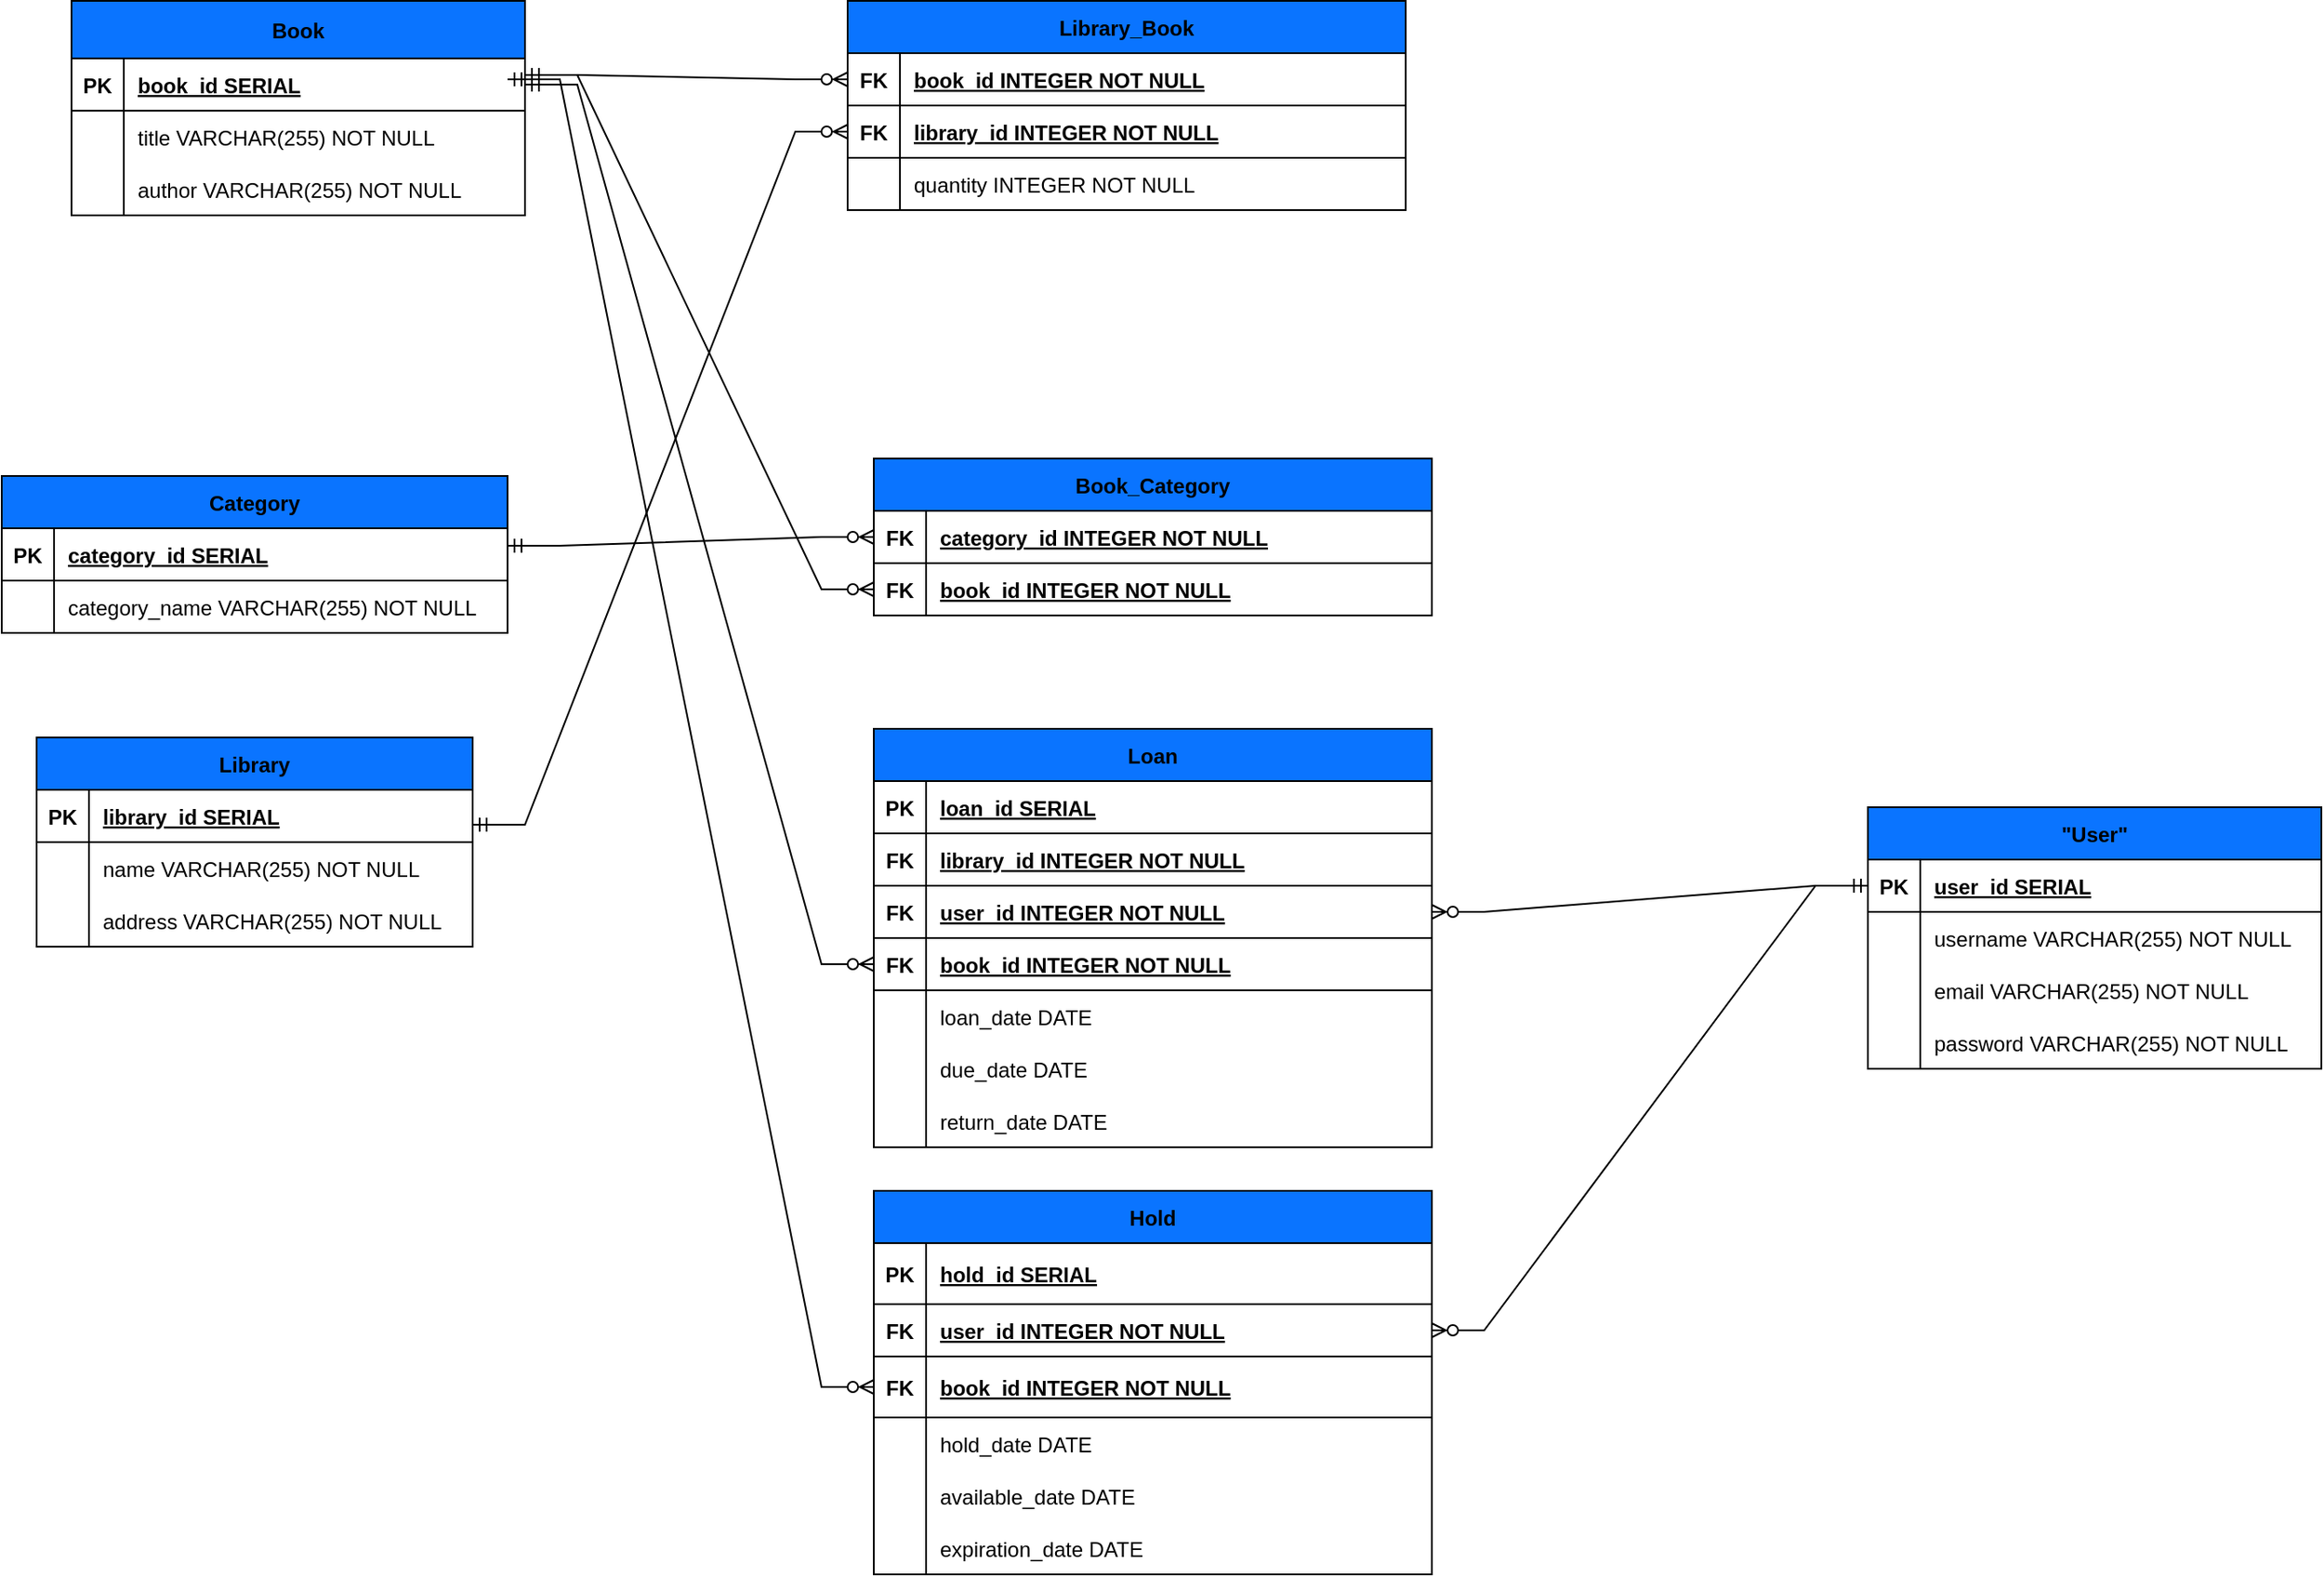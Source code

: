 <mxfile version="24.6.4" type="google">
  <diagram id="R2lEEEUBdFMjLlhIrx00" name="Page-1">
    <mxGraphModel grid="1" page="1" gridSize="10" guides="1" tooltips="1" connect="1" arrows="1" fold="1" pageScale="1" pageWidth="1100" pageHeight="1700" math="0" shadow="0" extFonts="Permanent Marker^https://fonts.googleapis.com/css?family=Permanent+Marker">
      <root>
        <mxCell id="0" />
        <mxCell id="1" parent="0" />
        <mxCell id="FMgKqEiq_Yg6ci6Yr5Hg-1" value="Library" style="shape=table;startSize=30;container=1;collapsible=1;childLayout=tableLayout;fixedRows=1;rowLines=0;fontStyle=1;align=center;resizeLast=1;fillColor=#0A74FF;" vertex="1" parent="1">
          <mxGeometry x="-1160" y="520" width="250" height="120" as="geometry" />
        </mxCell>
        <mxCell id="FMgKqEiq_Yg6ci6Yr5Hg-2" value="" style="shape=tableRow;horizontal=0;startSize=0;swimlaneHead=0;swimlaneBody=0;fillColor=none;collapsible=0;dropTarget=0;points=[[0,0.5],[1,0.5]];portConstraint=eastwest;strokeColor=inherit;top=0;left=0;right=0;bottom=1;" vertex="1" parent="FMgKqEiq_Yg6ci6Yr5Hg-1">
          <mxGeometry y="30" width="250" height="30" as="geometry" />
        </mxCell>
        <mxCell id="FMgKqEiq_Yg6ci6Yr5Hg-3" value="PK" style="shape=partialRectangle;overflow=hidden;connectable=0;fillColor=none;strokeColor=inherit;top=0;left=0;bottom=0;right=0;fontStyle=1;" vertex="1" parent="FMgKqEiq_Yg6ci6Yr5Hg-2">
          <mxGeometry width="30" height="30" as="geometry">
            <mxRectangle width="30" height="30" as="alternateBounds" />
          </mxGeometry>
        </mxCell>
        <mxCell id="FMgKqEiq_Yg6ci6Yr5Hg-4" value="library_id SERIAL " style="shape=partialRectangle;overflow=hidden;connectable=0;fillColor=none;align=left;strokeColor=inherit;top=0;left=0;bottom=0;right=0;spacingLeft=6;fontStyle=5;" vertex="1" parent="FMgKqEiq_Yg6ci6Yr5Hg-2">
          <mxGeometry x="30" width="220" height="30" as="geometry">
            <mxRectangle width="220" height="30" as="alternateBounds" />
          </mxGeometry>
        </mxCell>
        <mxCell id="FMgKqEiq_Yg6ci6Yr5Hg-5" value="" style="shape=tableRow;horizontal=0;startSize=0;swimlaneHead=0;swimlaneBody=0;fillColor=none;collapsible=0;dropTarget=0;points=[[0,0.5],[1,0.5]];portConstraint=eastwest;strokeColor=inherit;top=0;left=0;right=0;bottom=0;" vertex="1" parent="FMgKqEiq_Yg6ci6Yr5Hg-1">
          <mxGeometry y="60" width="250" height="30" as="geometry" />
        </mxCell>
        <mxCell id="FMgKqEiq_Yg6ci6Yr5Hg-6" value="" style="shape=partialRectangle;overflow=hidden;connectable=0;fillColor=none;strokeColor=inherit;top=0;left=0;bottom=0;right=0;" vertex="1" parent="FMgKqEiq_Yg6ci6Yr5Hg-5">
          <mxGeometry width="30" height="30" as="geometry">
            <mxRectangle width="30" height="30" as="alternateBounds" />
          </mxGeometry>
        </mxCell>
        <mxCell id="FMgKqEiq_Yg6ci6Yr5Hg-7" value="name VARCHAR(255) NOT NULL" style="shape=partialRectangle;overflow=hidden;connectable=0;fillColor=none;align=left;strokeColor=inherit;top=0;left=0;bottom=0;right=0;spacingLeft=6;" vertex="1" parent="FMgKqEiq_Yg6ci6Yr5Hg-5">
          <mxGeometry x="30" width="220" height="30" as="geometry">
            <mxRectangle width="220" height="30" as="alternateBounds" />
          </mxGeometry>
        </mxCell>
        <mxCell id="FMgKqEiq_Yg6ci6Yr5Hg-8" value="" style="shape=tableRow;horizontal=0;startSize=0;swimlaneHead=0;swimlaneBody=0;fillColor=none;collapsible=0;dropTarget=0;points=[[0,0.5],[1,0.5]];portConstraint=eastwest;strokeColor=inherit;top=0;left=0;right=0;bottom=0;" vertex="1" parent="FMgKqEiq_Yg6ci6Yr5Hg-1">
          <mxGeometry y="90" width="250" height="30" as="geometry" />
        </mxCell>
        <mxCell id="FMgKqEiq_Yg6ci6Yr5Hg-9" value="" style="shape=partialRectangle;overflow=hidden;connectable=0;fillColor=none;strokeColor=inherit;top=0;left=0;bottom=0;right=0;" vertex="1" parent="FMgKqEiq_Yg6ci6Yr5Hg-8">
          <mxGeometry width="30" height="30" as="geometry">
            <mxRectangle width="30" height="30" as="alternateBounds" />
          </mxGeometry>
        </mxCell>
        <mxCell id="FMgKqEiq_Yg6ci6Yr5Hg-10" value="address VARCHAR(255) NOT NULL" style="shape=partialRectangle;overflow=hidden;connectable=0;fillColor=none;align=left;strokeColor=inherit;top=0;left=0;bottom=0;right=0;spacingLeft=6;" vertex="1" parent="FMgKqEiq_Yg6ci6Yr5Hg-8">
          <mxGeometry x="30" width="220" height="30" as="geometry">
            <mxRectangle width="220" height="30" as="alternateBounds" />
          </mxGeometry>
        </mxCell>
        <mxCell id="FMgKqEiq_Yg6ci6Yr5Hg-11" value="Book" style="shape=table;startSize=33;container=1;collapsible=1;childLayout=tableLayout;fixedRows=1;rowLines=0;fontStyle=1;align=center;resizeLast=1;fillColor=#0A74FF;" vertex="1" parent="1">
          <mxGeometry x="-1140" y="97.5" width="260" height="123" as="geometry" />
        </mxCell>
        <mxCell id="FMgKqEiq_Yg6ci6Yr5Hg-12" value="" style="shape=tableRow;horizontal=0;startSize=0;swimlaneHead=0;swimlaneBody=0;fillColor=none;collapsible=0;dropTarget=0;points=[[0,0.5],[1,0.5]];portConstraint=eastwest;strokeColor=inherit;top=0;left=0;right=0;bottom=1;" vertex="1" parent="FMgKqEiq_Yg6ci6Yr5Hg-11">
          <mxGeometry y="33" width="260" height="30" as="geometry" />
        </mxCell>
        <mxCell id="FMgKqEiq_Yg6ci6Yr5Hg-13" value="PK" style="shape=partialRectangle;overflow=hidden;connectable=0;fillColor=none;strokeColor=inherit;top=0;left=0;bottom=0;right=0;fontStyle=1;" vertex="1" parent="FMgKqEiq_Yg6ci6Yr5Hg-12">
          <mxGeometry width="30" height="30" as="geometry">
            <mxRectangle width="30" height="30" as="alternateBounds" />
          </mxGeometry>
        </mxCell>
        <mxCell id="FMgKqEiq_Yg6ci6Yr5Hg-14" value="book_id SERIAL " style="shape=partialRectangle;overflow=hidden;connectable=0;fillColor=none;align=left;strokeColor=inherit;top=0;left=0;bottom=0;right=0;spacingLeft=6;fontStyle=5;" vertex="1" parent="FMgKqEiq_Yg6ci6Yr5Hg-12">
          <mxGeometry x="30" width="230" height="30" as="geometry">
            <mxRectangle width="230" height="30" as="alternateBounds" />
          </mxGeometry>
        </mxCell>
        <mxCell id="FMgKqEiq_Yg6ci6Yr5Hg-15" value="" style="shape=tableRow;horizontal=0;startSize=0;swimlaneHead=0;swimlaneBody=0;fillColor=none;collapsible=0;dropTarget=0;points=[[0,0.5],[1,0.5]];portConstraint=eastwest;strokeColor=inherit;top=0;left=0;right=0;bottom=0;" vertex="1" parent="FMgKqEiq_Yg6ci6Yr5Hg-11">
          <mxGeometry y="63" width="260" height="30" as="geometry" />
        </mxCell>
        <mxCell id="FMgKqEiq_Yg6ci6Yr5Hg-16" value="" style="shape=partialRectangle;overflow=hidden;connectable=0;fillColor=none;strokeColor=inherit;top=0;left=0;bottom=0;right=0;" vertex="1" parent="FMgKqEiq_Yg6ci6Yr5Hg-15">
          <mxGeometry width="30" height="30" as="geometry">
            <mxRectangle width="30" height="30" as="alternateBounds" />
          </mxGeometry>
        </mxCell>
        <mxCell id="FMgKqEiq_Yg6ci6Yr5Hg-17" value="title VARCHAR(255) NOT NULL" style="shape=partialRectangle;overflow=hidden;connectable=0;fillColor=none;align=left;strokeColor=inherit;top=0;left=0;bottom=0;right=0;spacingLeft=6;" vertex="1" parent="FMgKqEiq_Yg6ci6Yr5Hg-15">
          <mxGeometry x="30" width="230" height="30" as="geometry">
            <mxRectangle width="230" height="30" as="alternateBounds" />
          </mxGeometry>
        </mxCell>
        <mxCell id="FMgKqEiq_Yg6ci6Yr5Hg-18" value="" style="shape=tableRow;horizontal=0;startSize=0;swimlaneHead=0;swimlaneBody=0;fillColor=none;collapsible=0;dropTarget=0;points=[[0,0.5],[1,0.5]];portConstraint=eastwest;strokeColor=inherit;top=0;left=0;right=0;bottom=0;" vertex="1" parent="FMgKqEiq_Yg6ci6Yr5Hg-11">
          <mxGeometry y="93" width="260" height="30" as="geometry" />
        </mxCell>
        <mxCell id="FMgKqEiq_Yg6ci6Yr5Hg-19" value="" style="shape=partialRectangle;overflow=hidden;connectable=0;fillColor=none;strokeColor=inherit;top=0;left=0;bottom=0;right=0;" vertex="1" parent="FMgKqEiq_Yg6ci6Yr5Hg-18">
          <mxGeometry width="30" height="30" as="geometry">
            <mxRectangle width="30" height="30" as="alternateBounds" />
          </mxGeometry>
        </mxCell>
        <mxCell id="FMgKqEiq_Yg6ci6Yr5Hg-20" value="author VARCHAR(255) NOT NULL" style="shape=partialRectangle;overflow=hidden;connectable=0;fillColor=none;align=left;strokeColor=inherit;top=0;left=0;bottom=0;right=0;spacingLeft=6;" vertex="1" parent="FMgKqEiq_Yg6ci6Yr5Hg-18">
          <mxGeometry x="30" width="230" height="30" as="geometry">
            <mxRectangle width="230" height="30" as="alternateBounds" />
          </mxGeometry>
        </mxCell>
        <mxCell id="FMgKqEiq_Yg6ci6Yr5Hg-24" value="Library_Book" style="shape=table;startSize=30;container=1;collapsible=1;childLayout=tableLayout;fixedRows=1;rowLines=0;fontStyle=1;align=center;resizeLast=1;fillColor=#0A74FF;" vertex="1" parent="1">
          <mxGeometry x="-695" y="97.5" width="320" height="120" as="geometry" />
        </mxCell>
        <mxCell id="FMgKqEiq_Yg6ci6Yr5Hg-25" value="" style="shape=tableRow;horizontal=0;startSize=0;swimlaneHead=0;swimlaneBody=0;fillColor=none;collapsible=0;dropTarget=0;points=[[0,0.5],[1,0.5]];portConstraint=eastwest;strokeColor=inherit;top=0;left=0;right=0;bottom=1;" vertex="1" parent="FMgKqEiq_Yg6ci6Yr5Hg-24">
          <mxGeometry y="30" width="320" height="30" as="geometry" />
        </mxCell>
        <mxCell id="FMgKqEiq_Yg6ci6Yr5Hg-26" value="FK" style="shape=partialRectangle;overflow=hidden;connectable=0;fillColor=none;strokeColor=inherit;top=0;left=0;bottom=0;right=0;fontStyle=1;" vertex="1" parent="FMgKqEiq_Yg6ci6Yr5Hg-25">
          <mxGeometry width="30" height="30" as="geometry">
            <mxRectangle width="30" height="30" as="alternateBounds" />
          </mxGeometry>
        </mxCell>
        <mxCell id="FMgKqEiq_Yg6ci6Yr5Hg-27" value="book_id INTEGER NOT NULL" style="shape=partialRectangle;overflow=hidden;connectable=0;fillColor=none;align=left;strokeColor=inherit;top=0;left=0;bottom=0;right=0;spacingLeft=6;fontStyle=5;" vertex="1" parent="FMgKqEiq_Yg6ci6Yr5Hg-25">
          <mxGeometry x="30" width="290" height="30" as="geometry">
            <mxRectangle width="290" height="30" as="alternateBounds" />
          </mxGeometry>
        </mxCell>
        <mxCell id="FMgKqEiq_Yg6ci6Yr5Hg-28" value="" style="shape=tableRow;horizontal=0;startSize=0;swimlaneHead=0;swimlaneBody=0;fillColor=none;collapsible=0;dropTarget=0;points=[[0,0.5],[1,0.5]];portConstraint=eastwest;strokeColor=inherit;top=0;left=0;right=0;bottom=1;" vertex="1" parent="FMgKqEiq_Yg6ci6Yr5Hg-24">
          <mxGeometry y="60" width="320" height="30" as="geometry" />
        </mxCell>
        <mxCell id="FMgKqEiq_Yg6ci6Yr5Hg-29" value="FK" style="shape=partialRectangle;overflow=hidden;connectable=0;fillColor=none;strokeColor=inherit;top=0;left=0;bottom=0;right=0;fontStyle=1;" vertex="1" parent="FMgKqEiq_Yg6ci6Yr5Hg-28">
          <mxGeometry width="30" height="30" as="geometry">
            <mxRectangle width="30" height="30" as="alternateBounds" />
          </mxGeometry>
        </mxCell>
        <mxCell id="FMgKqEiq_Yg6ci6Yr5Hg-30" value="library_id INTEGER NOT NULL" style="shape=partialRectangle;overflow=hidden;connectable=0;fillColor=none;align=left;strokeColor=inherit;top=0;left=0;bottom=0;right=0;spacingLeft=6;fontStyle=5;" vertex="1" parent="FMgKqEiq_Yg6ci6Yr5Hg-28">
          <mxGeometry x="30" width="290" height="30" as="geometry">
            <mxRectangle width="290" height="30" as="alternateBounds" />
          </mxGeometry>
        </mxCell>
        <mxCell id="FMgKqEiq_Yg6ci6Yr5Hg-31" value="" style="shape=tableRow;horizontal=0;startSize=0;swimlaneHead=0;swimlaneBody=0;fillColor=none;collapsible=0;dropTarget=0;points=[[0,0.5],[1,0.5]];portConstraint=eastwest;strokeColor=inherit;top=0;left=0;right=0;bottom=0;" vertex="1" parent="FMgKqEiq_Yg6ci6Yr5Hg-24">
          <mxGeometry y="90" width="320" height="30" as="geometry" />
        </mxCell>
        <mxCell id="FMgKqEiq_Yg6ci6Yr5Hg-32" value="" style="shape=partialRectangle;overflow=hidden;connectable=0;fillColor=none;strokeColor=inherit;top=0;left=0;bottom=0;right=0;" vertex="1" parent="FMgKqEiq_Yg6ci6Yr5Hg-31">
          <mxGeometry width="30" height="30" as="geometry">
            <mxRectangle width="30" height="30" as="alternateBounds" />
          </mxGeometry>
        </mxCell>
        <mxCell id="FMgKqEiq_Yg6ci6Yr5Hg-33" value="quantity INTEGER NOT NULL" style="shape=partialRectangle;overflow=hidden;connectable=0;fillColor=none;align=left;strokeColor=inherit;top=0;left=0;bottom=0;right=0;spacingLeft=6;" vertex="1" parent="FMgKqEiq_Yg6ci6Yr5Hg-31">
          <mxGeometry x="30" width="290" height="30" as="geometry">
            <mxRectangle width="290" height="30" as="alternateBounds" />
          </mxGeometry>
        </mxCell>
        <mxCell id="FMgKqEiq_Yg6ci6Yr5Hg-40" value="Category" style="shape=table;startSize=30;container=1;collapsible=1;childLayout=tableLayout;fixedRows=1;rowLines=0;fontStyle=1;align=center;resizeLast=1;fillColor=#0A74FF;" vertex="1" parent="1">
          <mxGeometry x="-1180" y="370" width="290" height="90" as="geometry" />
        </mxCell>
        <mxCell id="FMgKqEiq_Yg6ci6Yr5Hg-41" value="" style="shape=tableRow;horizontal=0;startSize=0;swimlaneHead=0;swimlaneBody=0;fillColor=none;collapsible=0;dropTarget=0;points=[[0,0.5],[1,0.5]];portConstraint=eastwest;strokeColor=inherit;top=0;left=0;right=0;bottom=1;" vertex="1" parent="FMgKqEiq_Yg6ci6Yr5Hg-40">
          <mxGeometry y="30" width="290" height="30" as="geometry" />
        </mxCell>
        <mxCell id="FMgKqEiq_Yg6ci6Yr5Hg-42" value="PK" style="shape=partialRectangle;overflow=hidden;connectable=0;fillColor=none;strokeColor=inherit;top=0;left=0;bottom=0;right=0;fontStyle=1;" vertex="1" parent="FMgKqEiq_Yg6ci6Yr5Hg-41">
          <mxGeometry width="30" height="30" as="geometry">
            <mxRectangle width="30" height="30" as="alternateBounds" />
          </mxGeometry>
        </mxCell>
        <mxCell id="FMgKqEiq_Yg6ci6Yr5Hg-43" value="category_id SERIAL " style="shape=partialRectangle;overflow=hidden;connectable=0;fillColor=none;align=left;strokeColor=inherit;top=0;left=0;bottom=0;right=0;spacingLeft=6;fontStyle=5;" vertex="1" parent="FMgKqEiq_Yg6ci6Yr5Hg-41">
          <mxGeometry x="30" width="260" height="30" as="geometry">
            <mxRectangle width="260" height="30" as="alternateBounds" />
          </mxGeometry>
        </mxCell>
        <mxCell id="FMgKqEiq_Yg6ci6Yr5Hg-44" value="" style="shape=tableRow;horizontal=0;startSize=0;swimlaneHead=0;swimlaneBody=0;fillColor=none;collapsible=0;dropTarget=0;points=[[0,0.5],[1,0.5]];portConstraint=eastwest;strokeColor=inherit;top=0;left=0;right=0;bottom=0;" vertex="1" parent="FMgKqEiq_Yg6ci6Yr5Hg-40">
          <mxGeometry y="60" width="290" height="30" as="geometry" />
        </mxCell>
        <mxCell id="FMgKqEiq_Yg6ci6Yr5Hg-45" value="" style="shape=partialRectangle;overflow=hidden;connectable=0;fillColor=none;strokeColor=inherit;top=0;left=0;bottom=0;right=0;" vertex="1" parent="FMgKqEiq_Yg6ci6Yr5Hg-44">
          <mxGeometry width="30" height="30" as="geometry">
            <mxRectangle width="30" height="30" as="alternateBounds" />
          </mxGeometry>
        </mxCell>
        <mxCell id="FMgKqEiq_Yg6ci6Yr5Hg-46" value="category_name VARCHAR(255) NOT NULL" style="shape=partialRectangle;overflow=hidden;connectable=0;fillColor=none;align=left;strokeColor=inherit;top=0;left=0;bottom=0;right=0;spacingLeft=6;" vertex="1" parent="FMgKqEiq_Yg6ci6Yr5Hg-44">
          <mxGeometry x="30" width="260" height="30" as="geometry">
            <mxRectangle width="260" height="30" as="alternateBounds" />
          </mxGeometry>
        </mxCell>
        <mxCell id="FMgKqEiq_Yg6ci6Yr5Hg-47" value="Book_Category" style="shape=table;startSize=30;container=1;collapsible=1;childLayout=tableLayout;fixedRows=1;rowLines=0;fontStyle=1;align=center;resizeLast=1;fillColor=#0A74FF;" vertex="1" parent="1">
          <mxGeometry x="-680" y="360" width="320" height="90" as="geometry" />
        </mxCell>
        <mxCell id="FMgKqEiq_Yg6ci6Yr5Hg-48" value="" style="shape=tableRow;horizontal=0;startSize=0;swimlaneHead=0;swimlaneBody=0;fillColor=none;collapsible=0;dropTarget=0;points=[[0,0.5],[1,0.5]];portConstraint=eastwest;strokeColor=inherit;top=0;left=0;right=0;bottom=1;" vertex="1" parent="FMgKqEiq_Yg6ci6Yr5Hg-47">
          <mxGeometry y="30" width="320" height="30" as="geometry" />
        </mxCell>
        <mxCell id="FMgKqEiq_Yg6ci6Yr5Hg-49" value="FK" style="shape=partialRectangle;overflow=hidden;connectable=0;fillColor=none;strokeColor=inherit;top=0;left=0;bottom=0;right=0;fontStyle=1;" vertex="1" parent="FMgKqEiq_Yg6ci6Yr5Hg-48">
          <mxGeometry width="30" height="30" as="geometry">
            <mxRectangle width="30" height="30" as="alternateBounds" />
          </mxGeometry>
        </mxCell>
        <mxCell id="FMgKqEiq_Yg6ci6Yr5Hg-50" value="category_id INTEGER NOT NULL" style="shape=partialRectangle;overflow=hidden;connectable=0;fillColor=none;align=left;strokeColor=inherit;top=0;left=0;bottom=0;right=0;spacingLeft=6;fontStyle=5;" vertex="1" parent="FMgKqEiq_Yg6ci6Yr5Hg-48">
          <mxGeometry x="30" width="290" height="30" as="geometry">
            <mxRectangle width="290" height="30" as="alternateBounds" />
          </mxGeometry>
        </mxCell>
        <mxCell id="FMgKqEiq_Yg6ci6Yr5Hg-51" value="" style="shape=tableRow;horizontal=0;startSize=0;swimlaneHead=0;swimlaneBody=0;fillColor=none;collapsible=0;dropTarget=0;points=[[0,0.5],[1,0.5]];portConstraint=eastwest;strokeColor=inherit;top=0;left=0;right=0;bottom=1;" vertex="1" parent="FMgKqEiq_Yg6ci6Yr5Hg-47">
          <mxGeometry y="60" width="320" height="30" as="geometry" />
        </mxCell>
        <mxCell id="FMgKqEiq_Yg6ci6Yr5Hg-52" value="FK" style="shape=partialRectangle;overflow=hidden;connectable=0;fillColor=none;strokeColor=inherit;top=0;left=0;bottom=0;right=0;fontStyle=1;" vertex="1" parent="FMgKqEiq_Yg6ci6Yr5Hg-51">
          <mxGeometry width="30" height="30" as="geometry">
            <mxRectangle width="30" height="30" as="alternateBounds" />
          </mxGeometry>
        </mxCell>
        <mxCell id="FMgKqEiq_Yg6ci6Yr5Hg-53" value="book_id INTEGER NOT NULL" style="shape=partialRectangle;overflow=hidden;connectable=0;fillColor=none;align=left;strokeColor=inherit;top=0;left=0;bottom=0;right=0;spacingLeft=6;fontStyle=5;" vertex="1" parent="FMgKqEiq_Yg6ci6Yr5Hg-51">
          <mxGeometry x="30" width="290" height="30" as="geometry">
            <mxRectangle width="290" height="30" as="alternateBounds" />
          </mxGeometry>
        </mxCell>
        <mxCell id="FMgKqEiq_Yg6ci6Yr5Hg-60" value="&quot;User&quot;" style="shape=table;startSize=30;container=1;collapsible=1;childLayout=tableLayout;fixedRows=1;rowLines=0;fontStyle=1;align=center;resizeLast=1;fillColor=#0A74FF;" vertex="1" parent="1">
          <mxGeometry x="-110" y="560" width="260" height="150" as="geometry" />
        </mxCell>
        <mxCell id="FMgKqEiq_Yg6ci6Yr5Hg-61" value="" style="shape=tableRow;horizontal=0;startSize=0;swimlaneHead=0;swimlaneBody=0;fillColor=none;collapsible=0;dropTarget=0;points=[[0,0.5],[1,0.5]];portConstraint=eastwest;strokeColor=inherit;top=0;left=0;right=0;bottom=1;" vertex="1" parent="FMgKqEiq_Yg6ci6Yr5Hg-60">
          <mxGeometry y="30" width="260" height="30" as="geometry" />
        </mxCell>
        <mxCell id="FMgKqEiq_Yg6ci6Yr5Hg-62" value="PK" style="shape=partialRectangle;overflow=hidden;connectable=0;fillColor=none;strokeColor=inherit;top=0;left=0;bottom=0;right=0;fontStyle=1;" vertex="1" parent="FMgKqEiq_Yg6ci6Yr5Hg-61">
          <mxGeometry width="30" height="30" as="geometry">
            <mxRectangle width="30" height="30" as="alternateBounds" />
          </mxGeometry>
        </mxCell>
        <mxCell id="FMgKqEiq_Yg6ci6Yr5Hg-63" value="user_id SERIAL " style="shape=partialRectangle;overflow=hidden;connectable=0;fillColor=none;align=left;strokeColor=inherit;top=0;left=0;bottom=0;right=0;spacingLeft=6;fontStyle=5;" vertex="1" parent="FMgKqEiq_Yg6ci6Yr5Hg-61">
          <mxGeometry x="30" width="230" height="30" as="geometry">
            <mxRectangle width="230" height="30" as="alternateBounds" />
          </mxGeometry>
        </mxCell>
        <mxCell id="FMgKqEiq_Yg6ci6Yr5Hg-64" value="" style="shape=tableRow;horizontal=0;startSize=0;swimlaneHead=0;swimlaneBody=0;fillColor=none;collapsible=0;dropTarget=0;points=[[0,0.5],[1,0.5]];portConstraint=eastwest;strokeColor=inherit;top=0;left=0;right=0;bottom=0;" vertex="1" parent="FMgKqEiq_Yg6ci6Yr5Hg-60">
          <mxGeometry y="60" width="260" height="30" as="geometry" />
        </mxCell>
        <mxCell id="FMgKqEiq_Yg6ci6Yr5Hg-65" value="" style="shape=partialRectangle;overflow=hidden;connectable=0;fillColor=none;strokeColor=inherit;top=0;left=0;bottom=0;right=0;" vertex="1" parent="FMgKqEiq_Yg6ci6Yr5Hg-64">
          <mxGeometry width="30" height="30" as="geometry">
            <mxRectangle width="30" height="30" as="alternateBounds" />
          </mxGeometry>
        </mxCell>
        <mxCell id="FMgKqEiq_Yg6ci6Yr5Hg-66" value="username VARCHAR(255) NOT NULL" style="shape=partialRectangle;overflow=hidden;connectable=0;fillColor=none;align=left;strokeColor=inherit;top=0;left=0;bottom=0;right=0;spacingLeft=6;" vertex="1" parent="FMgKqEiq_Yg6ci6Yr5Hg-64">
          <mxGeometry x="30" width="230" height="30" as="geometry">
            <mxRectangle width="230" height="30" as="alternateBounds" />
          </mxGeometry>
        </mxCell>
        <mxCell id="FMgKqEiq_Yg6ci6Yr5Hg-67" value="" style="shape=tableRow;horizontal=0;startSize=0;swimlaneHead=0;swimlaneBody=0;fillColor=none;collapsible=0;dropTarget=0;points=[[0,0.5],[1,0.5]];portConstraint=eastwest;strokeColor=inherit;top=0;left=0;right=0;bottom=0;" vertex="1" parent="FMgKqEiq_Yg6ci6Yr5Hg-60">
          <mxGeometry y="90" width="260" height="30" as="geometry" />
        </mxCell>
        <mxCell id="FMgKqEiq_Yg6ci6Yr5Hg-68" value="" style="shape=partialRectangle;overflow=hidden;connectable=0;fillColor=none;strokeColor=inherit;top=0;left=0;bottom=0;right=0;" vertex="1" parent="FMgKqEiq_Yg6ci6Yr5Hg-67">
          <mxGeometry width="30" height="30" as="geometry">
            <mxRectangle width="30" height="30" as="alternateBounds" />
          </mxGeometry>
        </mxCell>
        <mxCell id="FMgKqEiq_Yg6ci6Yr5Hg-69" value="email VARCHAR(255) NOT NULL" style="shape=partialRectangle;overflow=hidden;connectable=0;fillColor=none;align=left;strokeColor=inherit;top=0;left=0;bottom=0;right=0;spacingLeft=6;" vertex="1" parent="FMgKqEiq_Yg6ci6Yr5Hg-67">
          <mxGeometry x="30" width="230" height="30" as="geometry">
            <mxRectangle width="230" height="30" as="alternateBounds" />
          </mxGeometry>
        </mxCell>
        <mxCell id="FMgKqEiq_Yg6ci6Yr5Hg-70" value="" style="shape=tableRow;horizontal=0;startSize=0;swimlaneHead=0;swimlaneBody=0;fillColor=none;collapsible=0;dropTarget=0;points=[[0,0.5],[1,0.5]];portConstraint=eastwest;strokeColor=inherit;top=0;left=0;right=0;bottom=0;" vertex="1" parent="FMgKqEiq_Yg6ci6Yr5Hg-60">
          <mxGeometry y="120" width="260" height="30" as="geometry" />
        </mxCell>
        <mxCell id="FMgKqEiq_Yg6ci6Yr5Hg-71" value="" style="shape=partialRectangle;overflow=hidden;connectable=0;fillColor=none;strokeColor=inherit;top=0;left=0;bottom=0;right=0;" vertex="1" parent="FMgKqEiq_Yg6ci6Yr5Hg-70">
          <mxGeometry width="30" height="30" as="geometry">
            <mxRectangle width="30" height="30" as="alternateBounds" />
          </mxGeometry>
        </mxCell>
        <mxCell id="FMgKqEiq_Yg6ci6Yr5Hg-72" value="password VARCHAR(255) NOT NULL" style="shape=partialRectangle;overflow=hidden;connectable=0;fillColor=none;align=left;strokeColor=inherit;top=0;left=0;bottom=0;right=0;spacingLeft=6;" vertex="1" parent="FMgKqEiq_Yg6ci6Yr5Hg-70">
          <mxGeometry x="30" width="230" height="30" as="geometry">
            <mxRectangle width="230" height="30" as="alternateBounds" />
          </mxGeometry>
        </mxCell>
        <mxCell id="FMgKqEiq_Yg6ci6Yr5Hg-73" value="Loan" style="shape=table;startSize=30;container=1;collapsible=1;childLayout=tableLayout;fixedRows=1;rowLines=0;fontStyle=1;align=center;resizeLast=1;fillColor=#0A74FF;" vertex="1" parent="1">
          <mxGeometry x="-680" y="515" width="320" height="240" as="geometry" />
        </mxCell>
        <mxCell id="FMgKqEiq_Yg6ci6Yr5Hg-80" value="" style="shape=tableRow;horizontal=0;startSize=0;swimlaneHead=0;swimlaneBody=0;fillColor=none;collapsible=0;dropTarget=0;points=[[0,0.5],[1,0.5]];portConstraint=eastwest;strokeColor=inherit;top=0;left=0;right=0;bottom=1;" vertex="1" parent="FMgKqEiq_Yg6ci6Yr5Hg-73">
          <mxGeometry y="30" width="320" height="30" as="geometry" />
        </mxCell>
        <mxCell id="FMgKqEiq_Yg6ci6Yr5Hg-81" value="PK" style="shape=partialRectangle;overflow=hidden;connectable=0;fillColor=none;strokeColor=inherit;top=0;left=0;bottom=0;right=0;fontStyle=1;" vertex="1" parent="FMgKqEiq_Yg6ci6Yr5Hg-80">
          <mxGeometry width="30" height="30" as="geometry">
            <mxRectangle width="30" height="30" as="alternateBounds" />
          </mxGeometry>
        </mxCell>
        <mxCell id="FMgKqEiq_Yg6ci6Yr5Hg-82" value="loan_id SERIAL " style="shape=partialRectangle;overflow=hidden;connectable=0;fillColor=none;align=left;strokeColor=inherit;top=0;left=0;bottom=0;right=0;spacingLeft=6;fontStyle=5;" vertex="1" parent="FMgKqEiq_Yg6ci6Yr5Hg-80">
          <mxGeometry x="30" width="290" height="30" as="geometry">
            <mxRectangle width="290" height="30" as="alternateBounds" />
          </mxGeometry>
        </mxCell>
        <mxCell id="6n9n1nU_xVRGpKbVEW6U-1" value="" style="shape=tableRow;horizontal=0;startSize=0;swimlaneHead=0;swimlaneBody=0;fillColor=none;collapsible=0;dropTarget=0;points=[[0,0.5],[1,0.5]];portConstraint=eastwest;strokeColor=inherit;top=0;left=0;right=0;bottom=1;" vertex="1" parent="FMgKqEiq_Yg6ci6Yr5Hg-73">
          <mxGeometry y="60" width="320" height="30" as="geometry" />
        </mxCell>
        <mxCell id="6n9n1nU_xVRGpKbVEW6U-2" value="FK" style="shape=partialRectangle;overflow=hidden;connectable=0;fillColor=none;strokeColor=inherit;top=0;left=0;bottom=0;right=0;fontStyle=1;" vertex="1" parent="6n9n1nU_xVRGpKbVEW6U-1">
          <mxGeometry width="30" height="30" as="geometry">
            <mxRectangle width="30" height="30" as="alternateBounds" />
          </mxGeometry>
        </mxCell>
        <mxCell id="6n9n1nU_xVRGpKbVEW6U-3" value="library_id INTEGER NOT NULL" style="shape=partialRectangle;overflow=hidden;connectable=0;fillColor=none;align=left;strokeColor=inherit;top=0;left=0;bottom=0;right=0;spacingLeft=6;fontStyle=5;" vertex="1" parent="6n9n1nU_xVRGpKbVEW6U-1">
          <mxGeometry x="30" width="290" height="30" as="geometry">
            <mxRectangle width="290" height="30" as="alternateBounds" />
          </mxGeometry>
        </mxCell>
        <mxCell id="FMgKqEiq_Yg6ci6Yr5Hg-74" value="" style="shape=tableRow;horizontal=0;startSize=0;swimlaneHead=0;swimlaneBody=0;fillColor=none;collapsible=0;dropTarget=0;points=[[0,0.5],[1,0.5]];portConstraint=eastwest;strokeColor=inherit;top=0;left=0;right=0;bottom=1;" vertex="1" parent="FMgKqEiq_Yg6ci6Yr5Hg-73">
          <mxGeometry y="90" width="320" height="30" as="geometry" />
        </mxCell>
        <mxCell id="FMgKqEiq_Yg6ci6Yr5Hg-75" value="FK" style="shape=partialRectangle;overflow=hidden;connectable=0;fillColor=none;strokeColor=inherit;top=0;left=0;bottom=0;right=0;fontStyle=1;" vertex="1" parent="FMgKqEiq_Yg6ci6Yr5Hg-74">
          <mxGeometry width="30" height="30" as="geometry">
            <mxRectangle width="30" height="30" as="alternateBounds" />
          </mxGeometry>
        </mxCell>
        <mxCell id="FMgKqEiq_Yg6ci6Yr5Hg-76" value="user_id INTEGER NOT NULL" style="shape=partialRectangle;overflow=hidden;connectable=0;fillColor=none;align=left;strokeColor=inherit;top=0;left=0;bottom=0;right=0;spacingLeft=6;fontStyle=5;" vertex="1" parent="FMgKqEiq_Yg6ci6Yr5Hg-74">
          <mxGeometry x="30" width="290" height="30" as="geometry">
            <mxRectangle width="290" height="30" as="alternateBounds" />
          </mxGeometry>
        </mxCell>
        <mxCell id="FMgKqEiq_Yg6ci6Yr5Hg-77" value="" style="shape=tableRow;horizontal=0;startSize=0;swimlaneHead=0;swimlaneBody=0;fillColor=none;collapsible=0;dropTarget=0;points=[[0,0.5],[1,0.5]];portConstraint=eastwest;strokeColor=inherit;top=0;left=0;right=0;bottom=1;" vertex="1" parent="FMgKqEiq_Yg6ci6Yr5Hg-73">
          <mxGeometry y="120" width="320" height="30" as="geometry" />
        </mxCell>
        <mxCell id="FMgKqEiq_Yg6ci6Yr5Hg-78" value="FK" style="shape=partialRectangle;overflow=hidden;connectable=0;fillColor=none;strokeColor=inherit;top=0;left=0;bottom=0;right=0;fontStyle=1;" vertex="1" parent="FMgKqEiq_Yg6ci6Yr5Hg-77">
          <mxGeometry width="30" height="30" as="geometry">
            <mxRectangle width="30" height="30" as="alternateBounds" />
          </mxGeometry>
        </mxCell>
        <mxCell id="FMgKqEiq_Yg6ci6Yr5Hg-79" value="book_id INTEGER NOT NULL" style="shape=partialRectangle;overflow=hidden;connectable=0;fillColor=none;align=left;strokeColor=inherit;top=0;left=0;bottom=0;right=0;spacingLeft=6;fontStyle=5;" vertex="1" parent="FMgKqEiq_Yg6ci6Yr5Hg-77">
          <mxGeometry x="30" width="290" height="30" as="geometry">
            <mxRectangle width="290" height="30" as="alternateBounds" />
          </mxGeometry>
        </mxCell>
        <mxCell id="FMgKqEiq_Yg6ci6Yr5Hg-83" value="" style="shape=tableRow;horizontal=0;startSize=0;swimlaneHead=0;swimlaneBody=0;fillColor=none;collapsible=0;dropTarget=0;points=[[0,0.5],[1,0.5]];portConstraint=eastwest;strokeColor=inherit;top=0;left=0;right=0;bottom=0;" vertex="1" parent="FMgKqEiq_Yg6ci6Yr5Hg-73">
          <mxGeometry y="150" width="320" height="30" as="geometry" />
        </mxCell>
        <mxCell id="FMgKqEiq_Yg6ci6Yr5Hg-84" value="" style="shape=partialRectangle;overflow=hidden;connectable=0;fillColor=none;strokeColor=inherit;top=0;left=0;bottom=0;right=0;" vertex="1" parent="FMgKqEiq_Yg6ci6Yr5Hg-83">
          <mxGeometry width="30" height="30" as="geometry">
            <mxRectangle width="30" height="30" as="alternateBounds" />
          </mxGeometry>
        </mxCell>
        <mxCell id="FMgKqEiq_Yg6ci6Yr5Hg-85" value="loan_date DATE " style="shape=partialRectangle;overflow=hidden;connectable=0;fillColor=none;align=left;strokeColor=inherit;top=0;left=0;bottom=0;right=0;spacingLeft=6;" vertex="1" parent="FMgKqEiq_Yg6ci6Yr5Hg-83">
          <mxGeometry x="30" width="290" height="30" as="geometry">
            <mxRectangle width="290" height="30" as="alternateBounds" />
          </mxGeometry>
        </mxCell>
        <mxCell id="FMgKqEiq_Yg6ci6Yr5Hg-86" value="" style="shape=tableRow;horizontal=0;startSize=0;swimlaneHead=0;swimlaneBody=0;fillColor=none;collapsible=0;dropTarget=0;points=[[0,0.5],[1,0.5]];portConstraint=eastwest;strokeColor=inherit;top=0;left=0;right=0;bottom=0;" vertex="1" parent="FMgKqEiq_Yg6ci6Yr5Hg-73">
          <mxGeometry y="180" width="320" height="30" as="geometry" />
        </mxCell>
        <mxCell id="FMgKqEiq_Yg6ci6Yr5Hg-87" value="" style="shape=partialRectangle;overflow=hidden;connectable=0;fillColor=none;strokeColor=inherit;top=0;left=0;bottom=0;right=0;" vertex="1" parent="FMgKqEiq_Yg6ci6Yr5Hg-86">
          <mxGeometry width="30" height="30" as="geometry">
            <mxRectangle width="30" height="30" as="alternateBounds" />
          </mxGeometry>
        </mxCell>
        <mxCell id="FMgKqEiq_Yg6ci6Yr5Hg-88" value="due_date DATE " style="shape=partialRectangle;overflow=hidden;connectable=0;fillColor=none;align=left;strokeColor=inherit;top=0;left=0;bottom=0;right=0;spacingLeft=6;" vertex="1" parent="FMgKqEiq_Yg6ci6Yr5Hg-86">
          <mxGeometry x="30" width="290" height="30" as="geometry">
            <mxRectangle width="290" height="30" as="alternateBounds" />
          </mxGeometry>
        </mxCell>
        <mxCell id="FMgKqEiq_Yg6ci6Yr5Hg-89" value="" style="shape=tableRow;horizontal=0;startSize=0;swimlaneHead=0;swimlaneBody=0;fillColor=none;collapsible=0;dropTarget=0;points=[[0,0.5],[1,0.5]];portConstraint=eastwest;strokeColor=inherit;top=0;left=0;right=0;bottom=0;" vertex="1" parent="FMgKqEiq_Yg6ci6Yr5Hg-73">
          <mxGeometry y="210" width="320" height="30" as="geometry" />
        </mxCell>
        <mxCell id="FMgKqEiq_Yg6ci6Yr5Hg-90" value="" style="shape=partialRectangle;overflow=hidden;connectable=0;fillColor=none;strokeColor=inherit;top=0;left=0;bottom=0;right=0;" vertex="1" parent="FMgKqEiq_Yg6ci6Yr5Hg-89">
          <mxGeometry width="30" height="30" as="geometry">
            <mxRectangle width="30" height="30" as="alternateBounds" />
          </mxGeometry>
        </mxCell>
        <mxCell id="FMgKqEiq_Yg6ci6Yr5Hg-91" value="return_date DATE " style="shape=partialRectangle;overflow=hidden;connectable=0;fillColor=none;align=left;strokeColor=inherit;top=0;left=0;bottom=0;right=0;spacingLeft=6;" vertex="1" parent="FMgKqEiq_Yg6ci6Yr5Hg-89">
          <mxGeometry x="30" width="290" height="30" as="geometry">
            <mxRectangle width="290" height="30" as="alternateBounds" />
          </mxGeometry>
        </mxCell>
        <mxCell id="FMgKqEiq_Yg6ci6Yr5Hg-98" value="Hold" style="shape=table;startSize=30;container=1;collapsible=1;childLayout=tableLayout;fixedRows=1;rowLines=0;fontStyle=1;align=center;resizeLast=1;fillColor=#0A74FF;" vertex="1" parent="1">
          <mxGeometry x="-680" y="780" width="320" height="220" as="geometry" />
        </mxCell>
        <mxCell id="FMgKqEiq_Yg6ci6Yr5Hg-105" value="" style="shape=tableRow;horizontal=0;startSize=0;swimlaneHead=0;swimlaneBody=0;fillColor=none;collapsible=0;dropTarget=0;points=[[0,0.5],[1,0.5]];portConstraint=eastwest;strokeColor=inherit;top=0;left=0;right=0;bottom=1;" vertex="1" parent="FMgKqEiq_Yg6ci6Yr5Hg-98">
          <mxGeometry y="30" width="320" height="35" as="geometry" />
        </mxCell>
        <mxCell id="FMgKqEiq_Yg6ci6Yr5Hg-106" value="PK" style="shape=partialRectangle;overflow=hidden;connectable=0;fillColor=none;strokeColor=inherit;top=0;left=0;bottom=0;right=0;fontStyle=1;" vertex="1" parent="FMgKqEiq_Yg6ci6Yr5Hg-105">
          <mxGeometry width="30" height="35" as="geometry">
            <mxRectangle width="30" height="35" as="alternateBounds" />
          </mxGeometry>
        </mxCell>
        <mxCell id="FMgKqEiq_Yg6ci6Yr5Hg-107" value="hold_id SERIAL " style="shape=partialRectangle;overflow=hidden;connectable=0;fillColor=none;align=left;strokeColor=inherit;top=0;left=0;bottom=0;right=0;spacingLeft=6;fontStyle=5;" vertex="1" parent="FMgKqEiq_Yg6ci6Yr5Hg-105">
          <mxGeometry x="30" width="290" height="35" as="geometry">
            <mxRectangle width="290" height="35" as="alternateBounds" />
          </mxGeometry>
        </mxCell>
        <mxCell id="FMgKqEiq_Yg6ci6Yr5Hg-99" value="" style="shape=tableRow;horizontal=0;startSize=0;swimlaneHead=0;swimlaneBody=0;fillColor=none;collapsible=0;dropTarget=0;points=[[0,0.5],[1,0.5]];portConstraint=eastwest;strokeColor=inherit;top=0;left=0;right=0;bottom=1;" vertex="1" parent="FMgKqEiq_Yg6ci6Yr5Hg-98">
          <mxGeometry y="65" width="320" height="30" as="geometry" />
        </mxCell>
        <mxCell id="FMgKqEiq_Yg6ci6Yr5Hg-100" value="FK" style="shape=partialRectangle;overflow=hidden;connectable=0;fillColor=none;strokeColor=inherit;top=0;left=0;bottom=0;right=0;fontStyle=1;" vertex="1" parent="FMgKqEiq_Yg6ci6Yr5Hg-99">
          <mxGeometry width="30" height="30" as="geometry">
            <mxRectangle width="30" height="30" as="alternateBounds" />
          </mxGeometry>
        </mxCell>
        <mxCell id="FMgKqEiq_Yg6ci6Yr5Hg-101" value="user_id INTEGER NOT NULL" style="shape=partialRectangle;overflow=hidden;connectable=0;fillColor=none;align=left;strokeColor=inherit;top=0;left=0;bottom=0;right=0;spacingLeft=6;fontStyle=5;" vertex="1" parent="FMgKqEiq_Yg6ci6Yr5Hg-99">
          <mxGeometry x="30" width="290" height="30" as="geometry">
            <mxRectangle width="290" height="30" as="alternateBounds" />
          </mxGeometry>
        </mxCell>
        <mxCell id="FMgKqEiq_Yg6ci6Yr5Hg-102" value="" style="shape=tableRow;horizontal=0;startSize=0;swimlaneHead=0;swimlaneBody=0;fillColor=none;collapsible=0;dropTarget=0;points=[[0,0.5],[1,0.5]];portConstraint=eastwest;strokeColor=inherit;top=0;left=0;right=0;bottom=1;" vertex="1" parent="FMgKqEiq_Yg6ci6Yr5Hg-98">
          <mxGeometry y="95" width="320" height="35" as="geometry" />
        </mxCell>
        <mxCell id="FMgKqEiq_Yg6ci6Yr5Hg-103" value="FK" style="shape=partialRectangle;overflow=hidden;connectable=0;fillColor=none;strokeColor=inherit;top=0;left=0;bottom=0;right=0;fontStyle=1;" vertex="1" parent="FMgKqEiq_Yg6ci6Yr5Hg-102">
          <mxGeometry width="30" height="35" as="geometry">
            <mxRectangle width="30" height="35" as="alternateBounds" />
          </mxGeometry>
        </mxCell>
        <mxCell id="FMgKqEiq_Yg6ci6Yr5Hg-104" value="book_id INTEGER NOT NULL" style="shape=partialRectangle;overflow=hidden;connectable=0;fillColor=none;align=left;strokeColor=inherit;top=0;left=0;bottom=0;right=0;spacingLeft=6;fontStyle=5;" vertex="1" parent="FMgKqEiq_Yg6ci6Yr5Hg-102">
          <mxGeometry x="30" width="290" height="35" as="geometry">
            <mxRectangle width="290" height="35" as="alternateBounds" />
          </mxGeometry>
        </mxCell>
        <mxCell id="FMgKqEiq_Yg6ci6Yr5Hg-108" value="" style="shape=tableRow;horizontal=0;startSize=0;swimlaneHead=0;swimlaneBody=0;fillColor=none;collapsible=0;dropTarget=0;points=[[0,0.5],[1,0.5]];portConstraint=eastwest;strokeColor=inherit;top=0;left=0;right=0;bottom=0;" vertex="1" parent="FMgKqEiq_Yg6ci6Yr5Hg-98">
          <mxGeometry y="130" width="320" height="30" as="geometry" />
        </mxCell>
        <mxCell id="FMgKqEiq_Yg6ci6Yr5Hg-109" value="" style="shape=partialRectangle;overflow=hidden;connectable=0;fillColor=none;strokeColor=inherit;top=0;left=0;bottom=0;right=0;" vertex="1" parent="FMgKqEiq_Yg6ci6Yr5Hg-108">
          <mxGeometry width="30" height="30" as="geometry">
            <mxRectangle width="30" height="30" as="alternateBounds" />
          </mxGeometry>
        </mxCell>
        <mxCell id="FMgKqEiq_Yg6ci6Yr5Hg-110" value="hold_date DATE" style="shape=partialRectangle;overflow=hidden;connectable=0;fillColor=none;align=left;strokeColor=inherit;top=0;left=0;bottom=0;right=0;spacingLeft=6;" vertex="1" parent="FMgKqEiq_Yg6ci6Yr5Hg-108">
          <mxGeometry x="30" width="290" height="30" as="geometry">
            <mxRectangle width="290" height="30" as="alternateBounds" />
          </mxGeometry>
        </mxCell>
        <mxCell id="FMgKqEiq_Yg6ci6Yr5Hg-111" value="" style="shape=tableRow;horizontal=0;startSize=0;swimlaneHead=0;swimlaneBody=0;fillColor=none;collapsible=0;dropTarget=0;points=[[0,0.5],[1,0.5]];portConstraint=eastwest;strokeColor=inherit;top=0;left=0;right=0;bottom=0;" vertex="1" parent="FMgKqEiq_Yg6ci6Yr5Hg-98">
          <mxGeometry y="160" width="320" height="30" as="geometry" />
        </mxCell>
        <mxCell id="FMgKqEiq_Yg6ci6Yr5Hg-112" value="" style="shape=partialRectangle;overflow=hidden;connectable=0;fillColor=none;strokeColor=inherit;top=0;left=0;bottom=0;right=0;" vertex="1" parent="FMgKqEiq_Yg6ci6Yr5Hg-111">
          <mxGeometry width="30" height="30" as="geometry">
            <mxRectangle width="30" height="30" as="alternateBounds" />
          </mxGeometry>
        </mxCell>
        <mxCell id="FMgKqEiq_Yg6ci6Yr5Hg-113" value="available_date DATE " style="shape=partialRectangle;overflow=hidden;connectable=0;fillColor=none;align=left;strokeColor=inherit;top=0;left=0;bottom=0;right=0;spacingLeft=6;" vertex="1" parent="FMgKqEiq_Yg6ci6Yr5Hg-111">
          <mxGeometry x="30" width="290" height="30" as="geometry">
            <mxRectangle width="290" height="30" as="alternateBounds" />
          </mxGeometry>
        </mxCell>
        <mxCell id="FMgKqEiq_Yg6ci6Yr5Hg-114" value="" style="shape=tableRow;horizontal=0;startSize=0;swimlaneHead=0;swimlaneBody=0;fillColor=none;collapsible=0;dropTarget=0;points=[[0,0.5],[1,0.5]];portConstraint=eastwest;strokeColor=inherit;top=0;left=0;right=0;bottom=0;" vertex="1" parent="FMgKqEiq_Yg6ci6Yr5Hg-98">
          <mxGeometry y="190" width="320" height="30" as="geometry" />
        </mxCell>
        <mxCell id="FMgKqEiq_Yg6ci6Yr5Hg-115" value="" style="shape=partialRectangle;overflow=hidden;connectable=0;fillColor=none;strokeColor=inherit;top=0;left=0;bottom=0;right=0;" vertex="1" parent="FMgKqEiq_Yg6ci6Yr5Hg-114">
          <mxGeometry width="30" height="30" as="geometry">
            <mxRectangle width="30" height="30" as="alternateBounds" />
          </mxGeometry>
        </mxCell>
        <mxCell id="FMgKqEiq_Yg6ci6Yr5Hg-116" value="expiration_date DATE " style="shape=partialRectangle;overflow=hidden;connectable=0;fillColor=none;align=left;strokeColor=inherit;top=0;left=0;bottom=0;right=0;spacingLeft=6;" vertex="1" parent="FMgKqEiq_Yg6ci6Yr5Hg-114">
          <mxGeometry x="30" width="290" height="30" as="geometry">
            <mxRectangle width="290" height="30" as="alternateBounds" />
          </mxGeometry>
        </mxCell>
        <mxCell id="FMgKqEiq_Yg6ci6Yr5Hg-159" value="" style="edgeStyle=entityRelationEdgeStyle;fontSize=12;html=1;endArrow=ERzeroToMany;startArrow=ERmandOne;rounded=0;" edge="1" parent="1" target="FMgKqEiq_Yg6ci6Yr5Hg-25">
          <mxGeometry width="100" height="100" relative="1" as="geometry">
            <mxPoint x="-880" y="140" as="sourcePoint" />
            <mxPoint x="-780" y="40" as="targetPoint" />
          </mxGeometry>
        </mxCell>
        <mxCell id="FMgKqEiq_Yg6ci6Yr5Hg-161" value="" style="edgeStyle=entityRelationEdgeStyle;fontSize=12;html=1;endArrow=ERzeroToMany;startArrow=ERmandOne;rounded=0;" edge="1" parent="1" target="FMgKqEiq_Yg6ci6Yr5Hg-28">
          <mxGeometry width="100" height="100" relative="1" as="geometry">
            <mxPoint x="-910" y="570" as="sourcePoint" />
            <mxPoint x="-694.68" y="175.84" as="targetPoint" />
          </mxGeometry>
        </mxCell>
        <mxCell id="FMgKqEiq_Yg6ci6Yr5Hg-163" value="" style="edgeStyle=entityRelationEdgeStyle;fontSize=12;html=1;endArrow=ERzeroToMany;startArrow=ERmandOne;rounded=0;" edge="1" parent="1" target="FMgKqEiq_Yg6ci6Yr5Hg-48">
          <mxGeometry width="100" height="100" relative="1" as="geometry">
            <mxPoint x="-890" y="410" as="sourcePoint" />
            <mxPoint x="-790" y="310" as="targetPoint" />
          </mxGeometry>
        </mxCell>
        <mxCell id="FMgKqEiq_Yg6ci6Yr5Hg-166" value="" style="edgeStyle=entityRelationEdgeStyle;fontSize=12;html=1;endArrow=ERzeroToMany;startArrow=ERmandOne;rounded=0;entryX=0;entryY=0.5;entryDx=0;entryDy=0;" edge="1" parent="1" target="FMgKqEiq_Yg6ci6Yr5Hg-51">
          <mxGeometry width="100" height="100" relative="1" as="geometry">
            <mxPoint x="-880" y="140" as="sourcePoint" />
            <mxPoint x="-780" y="40" as="targetPoint" />
          </mxGeometry>
        </mxCell>
        <mxCell id="FMgKqEiq_Yg6ci6Yr5Hg-169" value="" style="edgeStyle=entityRelationEdgeStyle;fontSize=12;html=1;endArrow=ERzeroToMany;startArrow=ERmandOne;rounded=0;" edge="1" parent="1" source="FMgKqEiq_Yg6ci6Yr5Hg-61" target="FMgKqEiq_Yg6ci6Yr5Hg-74">
          <mxGeometry width="100" height="100" relative="1" as="geometry">
            <mxPoint x="80" y="560" as="sourcePoint" />
            <mxPoint x="180" y="460" as="targetPoint" />
            <Array as="points">
              <mxPoint x="120" y="560" />
              <mxPoint x="-220" y="580" />
            </Array>
          </mxGeometry>
        </mxCell>
        <mxCell id="FMgKqEiq_Yg6ci6Yr5Hg-170" value="" style="edgeStyle=entityRelationEdgeStyle;fontSize=12;html=1;endArrow=ERzeroToMany;startArrow=ERmandOne;rounded=0;" edge="1" parent="1" source="FMgKqEiq_Yg6ci6Yr5Hg-61" target="FMgKqEiq_Yg6ci6Yr5Hg-99">
          <mxGeometry width="100" height="100" relative="1" as="geometry">
            <mxPoint x="-200" y="580" as="sourcePoint" />
            <mxPoint x="20" y="760" as="targetPoint" />
          </mxGeometry>
        </mxCell>
        <mxCell id="FMgKqEiq_Yg6ci6Yr5Hg-172" value="" style="edgeStyle=entityRelationEdgeStyle;fontSize=12;html=1;endArrow=ERzeroToMany;startArrow=ERmandOne;rounded=0;exitX=1;exitY=0.5;exitDx=0;exitDy=0;" edge="1" parent="1" source="FMgKqEiq_Yg6ci6Yr5Hg-12" target="FMgKqEiq_Yg6ci6Yr5Hg-77">
          <mxGeometry width="100" height="100" relative="1" as="geometry">
            <mxPoint x="-930" y="118.75" as="sourcePoint" />
            <mxPoint x="-720" y="640" as="targetPoint" />
          </mxGeometry>
        </mxCell>
        <mxCell id="FMgKqEiq_Yg6ci6Yr5Hg-173" value="" style="edgeStyle=entityRelationEdgeStyle;fontSize=12;html=1;endArrow=ERzeroToMany;startArrow=ERmandOne;rounded=0;exitX=1;exitY=0.5;exitDx=0;exitDy=0;" edge="1" parent="1" target="FMgKqEiq_Yg6ci6Yr5Hg-102">
          <mxGeometry width="100" height="100" relative="1" as="geometry">
            <mxPoint x="-890" y="142.5" as="sourcePoint" />
            <mxPoint x="-680" y="890" as="targetPoint" />
          </mxGeometry>
        </mxCell>
      </root>
    </mxGraphModel>
  </diagram>
</mxfile>
